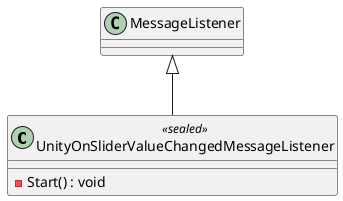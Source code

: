 @startuml
class UnityOnSliderValueChangedMessageListener <<sealed>> {
    - Start() : void
}
MessageListener <|-- UnityOnSliderValueChangedMessageListener
@enduml
